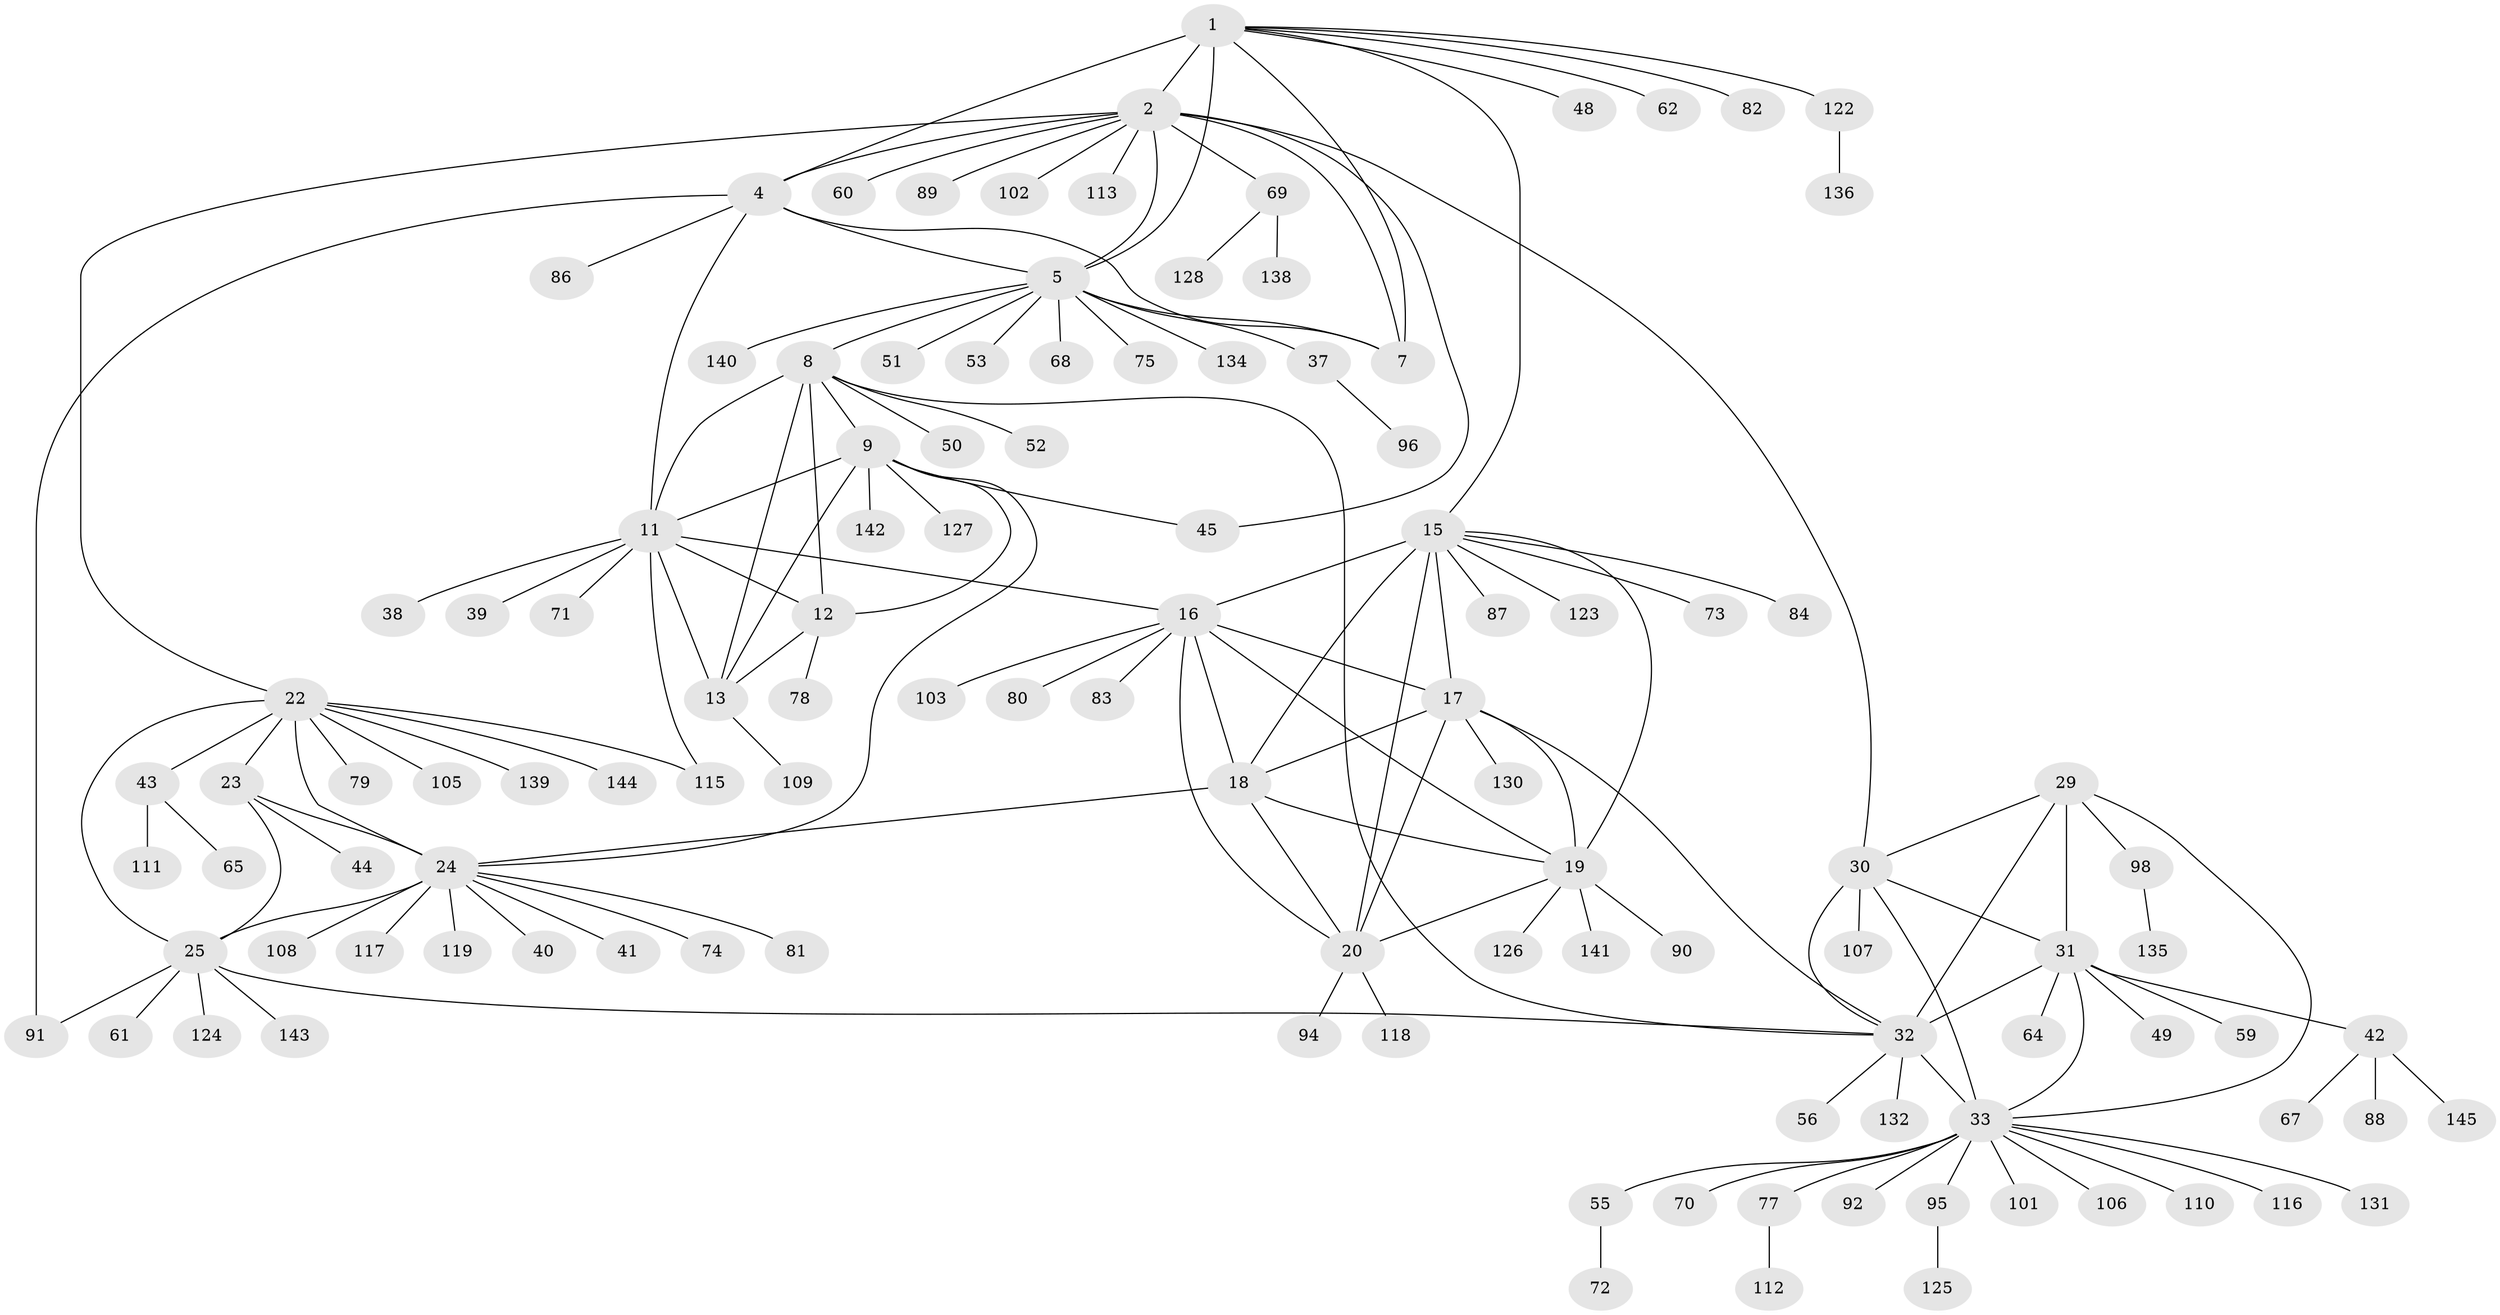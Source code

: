 // original degree distribution, {7: 0.041379310344827586, 10: 0.034482758620689655, 14: 0.013793103448275862, 6: 0.013793103448275862, 12: 0.006896551724137931, 8: 0.041379310344827586, 9: 0.04827586206896552, 11: 0.041379310344827586, 1: 0.6137931034482759, 2: 0.11724137931034483, 5: 0.006896551724137931, 3: 0.020689655172413793}
// Generated by graph-tools (version 1.1) at 2025/11/02/27/25 16:11:30]
// undirected, 114 vertices, 154 edges
graph export_dot {
graph [start="1"]
  node [color=gray90,style=filled];
  1 [super="+6"];
  2 [super="+3"];
  4 [super="+63"];
  5 [super="+99"];
  7 [super="+47"];
  8 [super="+14"];
  9 [super="+10"];
  11 [super="+58"];
  12 [super="+104"];
  13 [super="+66"];
  15 [super="+21"];
  16 [super="+129"];
  17 [super="+133"];
  18 [super="+46"];
  19 [super="+93"];
  20 [super="+76"];
  22 [super="+26"];
  23;
  24 [super="+28"];
  25 [super="+27"];
  29;
  30 [super="+36"];
  31 [super="+114"];
  32 [super="+35"];
  33 [super="+34"];
  37;
  38;
  39 [super="+85"];
  40;
  41;
  42 [super="+54"];
  43;
  44;
  45;
  48;
  49;
  50 [super="+97"];
  51;
  52 [super="+57"];
  53;
  55;
  56;
  59;
  60;
  61;
  62;
  64;
  65;
  67;
  68;
  69 [super="+100"];
  70;
  71;
  72;
  73;
  74;
  75;
  77;
  78 [super="+121"];
  79;
  80;
  81;
  82;
  83;
  84;
  86;
  87;
  88;
  89;
  90;
  91;
  92;
  94;
  95 [super="+137"];
  96;
  98;
  101;
  102;
  103;
  105;
  106;
  107;
  108;
  109;
  110;
  111;
  112;
  113;
  115;
  116;
  117;
  118 [super="+120"];
  119;
  122;
  123;
  124;
  125;
  126;
  127;
  128;
  130;
  131;
  132;
  134;
  135;
  136;
  138;
  139;
  140;
  141;
  142;
  143;
  144;
  145;
  1 -- 2 [weight=4];
  1 -- 4 [weight=2];
  1 -- 5 [weight=2];
  1 -- 7 [weight=2];
  1 -- 48;
  1 -- 15;
  1 -- 82;
  1 -- 122;
  1 -- 62;
  2 -- 4 [weight=2];
  2 -- 5 [weight=2];
  2 -- 7 [weight=2];
  2 -- 30;
  2 -- 69;
  2 -- 89;
  2 -- 102;
  2 -- 45;
  2 -- 113;
  2 -- 22;
  2 -- 60;
  4 -- 5;
  4 -- 7;
  4 -- 86;
  4 -- 91;
  4 -- 11;
  5 -- 7;
  5 -- 37;
  5 -- 51;
  5 -- 53;
  5 -- 68;
  5 -- 75;
  5 -- 140;
  5 -- 8;
  5 -- 134;
  8 -- 9 [weight=4];
  8 -- 11 [weight=2];
  8 -- 12 [weight=2];
  8 -- 13 [weight=2];
  8 -- 50;
  8 -- 52;
  8 -- 32;
  9 -- 11 [weight=2];
  9 -- 12 [weight=2];
  9 -- 13 [weight=2];
  9 -- 45;
  9 -- 142;
  9 -- 24;
  9 -- 127;
  11 -- 12;
  11 -- 13;
  11 -- 16;
  11 -- 38;
  11 -- 39;
  11 -- 71;
  11 -- 115;
  12 -- 13;
  12 -- 78;
  13 -- 109;
  15 -- 16 [weight=2];
  15 -- 17 [weight=2];
  15 -- 18 [weight=2];
  15 -- 19 [weight=2];
  15 -- 20 [weight=2];
  15 -- 87;
  15 -- 123;
  15 -- 73;
  15 -- 84;
  16 -- 17;
  16 -- 18;
  16 -- 19;
  16 -- 20;
  16 -- 80;
  16 -- 83;
  16 -- 103;
  17 -- 18;
  17 -- 19;
  17 -- 20;
  17 -- 32;
  17 -- 130;
  18 -- 19;
  18 -- 20;
  18 -- 24;
  19 -- 20;
  19 -- 90;
  19 -- 141;
  19 -- 126;
  20 -- 94;
  20 -- 118;
  22 -- 23 [weight=2];
  22 -- 24 [weight=4];
  22 -- 25 [weight=4];
  22 -- 43;
  22 -- 79;
  22 -- 105;
  22 -- 139;
  22 -- 144;
  22 -- 115;
  23 -- 24 [weight=2];
  23 -- 25 [weight=2];
  23 -- 44;
  24 -- 25 [weight=4];
  24 -- 74;
  24 -- 40;
  24 -- 41;
  24 -- 108;
  24 -- 81;
  24 -- 119;
  24 -- 117;
  25 -- 32;
  25 -- 61;
  25 -- 91;
  25 -- 124;
  25 -- 143;
  29 -- 30;
  29 -- 31;
  29 -- 32 [weight=2];
  29 -- 33 [weight=2];
  29 -- 98;
  30 -- 31;
  30 -- 32 [weight=2];
  30 -- 33 [weight=2];
  30 -- 107;
  31 -- 32 [weight=2];
  31 -- 33 [weight=2];
  31 -- 42;
  31 -- 49;
  31 -- 59;
  31 -- 64;
  32 -- 33 [weight=4];
  32 -- 132;
  32 -- 56;
  33 -- 55;
  33 -- 77;
  33 -- 95;
  33 -- 101;
  33 -- 106;
  33 -- 131;
  33 -- 70;
  33 -- 110;
  33 -- 116;
  33 -- 92;
  37 -- 96;
  42 -- 67;
  42 -- 88;
  42 -- 145;
  43 -- 65;
  43 -- 111;
  55 -- 72;
  69 -- 128;
  69 -- 138;
  77 -- 112;
  95 -- 125;
  98 -- 135;
  122 -- 136;
}
